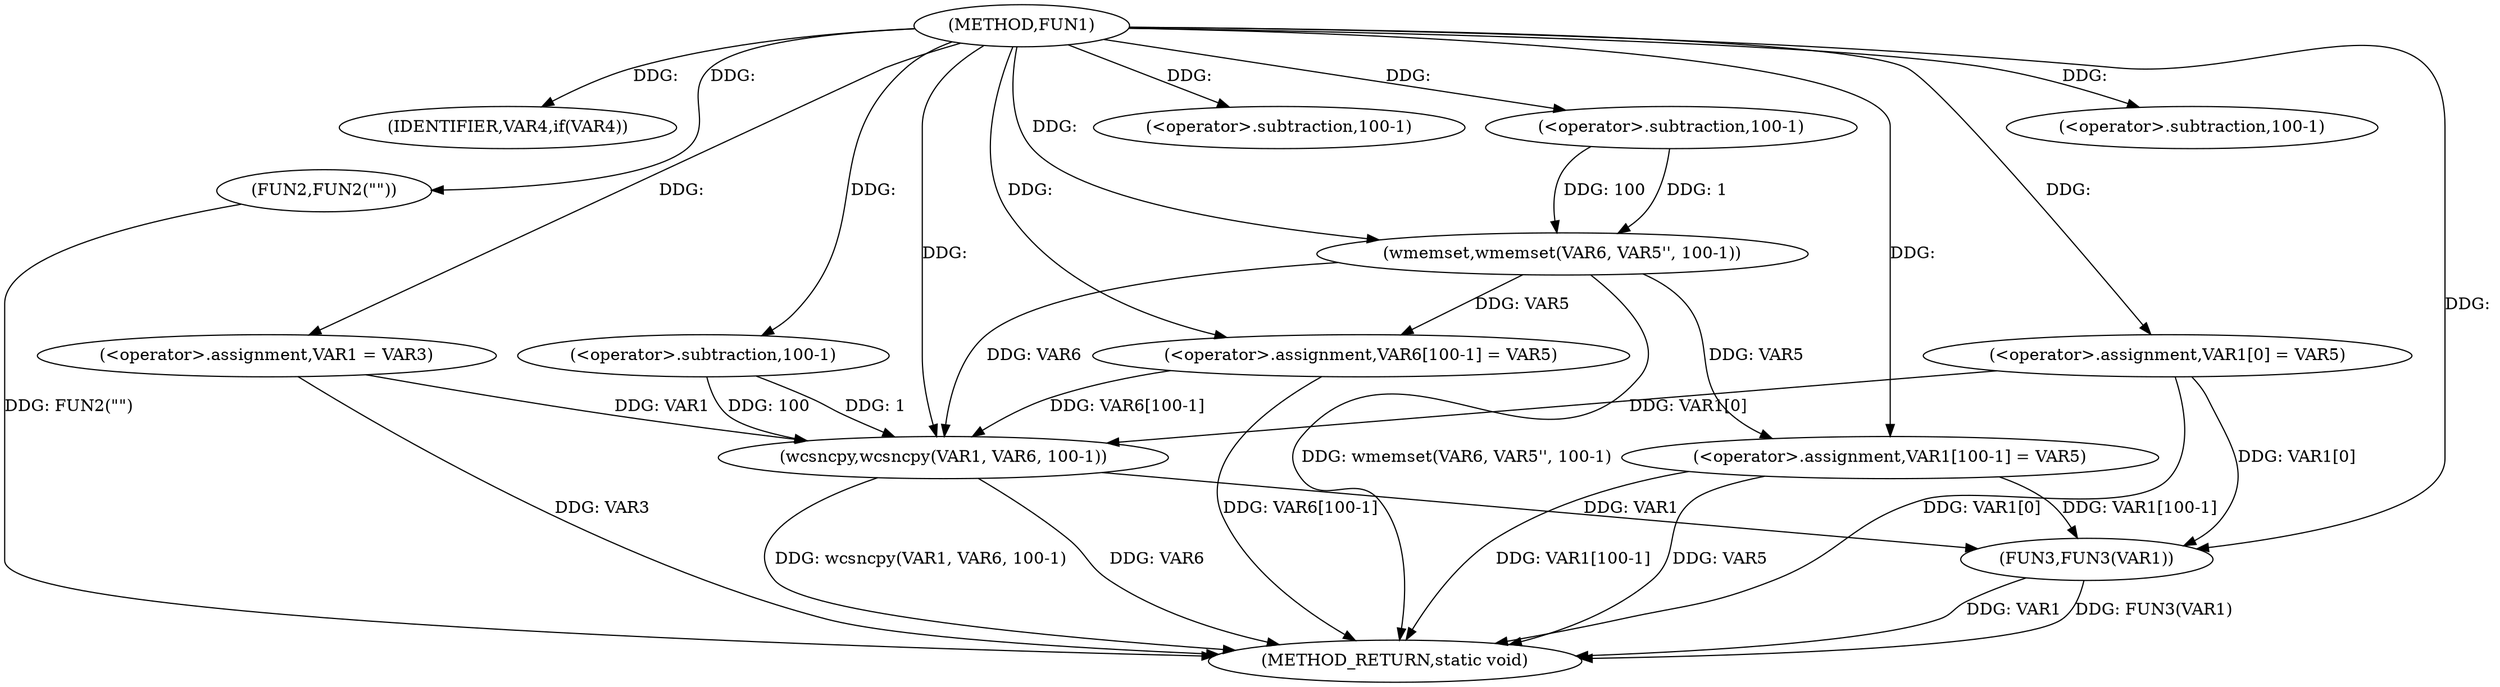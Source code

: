 digraph FUN1 {  
"1000100" [label = "(METHOD,FUN1)" ]
"1000150" [label = "(METHOD_RETURN,static void)" ]
"1000106" [label = "(IDENTIFIER,VAR4,if(VAR4))" ]
"1000108" [label = "(FUN2,FUN2(\"\"))" ]
"1000112" [label = "(<operator>.assignment,VAR1 = VAR3)" ]
"1000115" [label = "(<operator>.assignment,VAR1[0] = VAR5)" ]
"1000122" [label = "(wmemset,wmemset(VAR6, VAR5'', 100-1))" ]
"1000125" [label = "(<operator>.subtraction,100-1)" ]
"1000128" [label = "(<operator>.assignment,VAR6[100-1] = VAR5)" ]
"1000131" [label = "(<operator>.subtraction,100-1)" ]
"1000135" [label = "(wcsncpy,wcsncpy(VAR1, VAR6, 100-1))" ]
"1000138" [label = "(<operator>.subtraction,100-1)" ]
"1000141" [label = "(<operator>.assignment,VAR1[100-1] = VAR5)" ]
"1000144" [label = "(<operator>.subtraction,100-1)" ]
"1000148" [label = "(FUN3,FUN3(VAR1))" ]
  "1000141" -> "1000150"  [ label = "DDG: VAR1[100-1]"] 
  "1000108" -> "1000150"  [ label = "DDG: FUN2(\"\")"] 
  "1000112" -> "1000150"  [ label = "DDG: VAR3"] 
  "1000135" -> "1000150"  [ label = "DDG: wcsncpy(VAR1, VAR6, 100-1)"] 
  "1000122" -> "1000150"  [ label = "DDG: wmemset(VAR6, VAR5'', 100-1)"] 
  "1000135" -> "1000150"  [ label = "DDG: VAR6"] 
  "1000128" -> "1000150"  [ label = "DDG: VAR6[100-1]"] 
  "1000148" -> "1000150"  [ label = "DDG: VAR1"] 
  "1000148" -> "1000150"  [ label = "DDG: FUN3(VAR1)"] 
  "1000141" -> "1000150"  [ label = "DDG: VAR5"] 
  "1000115" -> "1000150"  [ label = "DDG: VAR1[0]"] 
  "1000100" -> "1000106"  [ label = "DDG: "] 
  "1000100" -> "1000108"  [ label = "DDG: "] 
  "1000100" -> "1000112"  [ label = "DDG: "] 
  "1000100" -> "1000115"  [ label = "DDG: "] 
  "1000100" -> "1000122"  [ label = "DDG: "] 
  "1000125" -> "1000122"  [ label = "DDG: 100"] 
  "1000125" -> "1000122"  [ label = "DDG: 1"] 
  "1000100" -> "1000125"  [ label = "DDG: "] 
  "1000122" -> "1000128"  [ label = "DDG: VAR5"] 
  "1000100" -> "1000128"  [ label = "DDG: "] 
  "1000100" -> "1000131"  [ label = "DDG: "] 
  "1000112" -> "1000135"  [ label = "DDG: VAR1"] 
  "1000115" -> "1000135"  [ label = "DDG: VAR1[0]"] 
  "1000100" -> "1000135"  [ label = "DDG: "] 
  "1000122" -> "1000135"  [ label = "DDG: VAR6"] 
  "1000128" -> "1000135"  [ label = "DDG: VAR6[100-1]"] 
  "1000138" -> "1000135"  [ label = "DDG: 100"] 
  "1000138" -> "1000135"  [ label = "DDG: 1"] 
  "1000100" -> "1000138"  [ label = "DDG: "] 
  "1000100" -> "1000141"  [ label = "DDG: "] 
  "1000122" -> "1000141"  [ label = "DDG: VAR5"] 
  "1000100" -> "1000144"  [ label = "DDG: "] 
  "1000141" -> "1000148"  [ label = "DDG: VAR1[100-1]"] 
  "1000135" -> "1000148"  [ label = "DDG: VAR1"] 
  "1000115" -> "1000148"  [ label = "DDG: VAR1[0]"] 
  "1000100" -> "1000148"  [ label = "DDG: "] 
}
